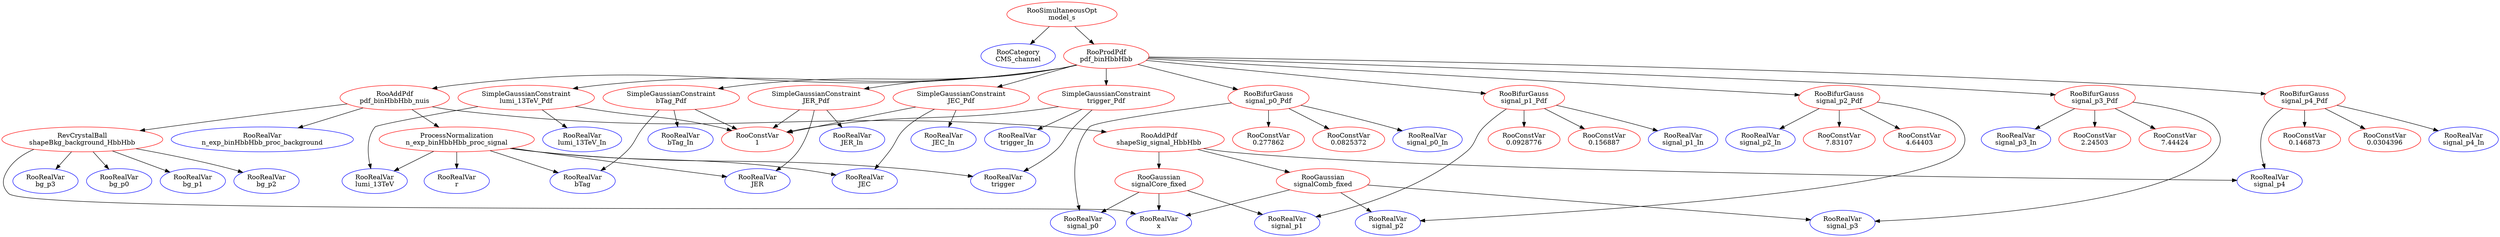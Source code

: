 digraph model_s{
"model_s" [ color=red, label="RooSimultaneousOpt\nmodel_s"];
"CMS_channel" [ color=blue, label="RooCategory\nCMS_channel"];
"pdf_binHbbHbb" [ color=red, label="RooProdPdf\npdf_binHbbHbb"];
"pdf_binHbbHbb_nuis" [ color=red, label="RooAddPdf\npdf_binHbbHbb_nuis"];
"shapeSig_signal_HbbHbb" [ color=red, label="RooAddPdf\nshapeSig_signal_HbbHbb"];
"signalCore_fixed" [ color=red, label="RooGaussian\nsignalCore_fixed"];
"x" [ color=blue, label="RooRealVar\nx"];
"signal_p0" [ color=blue, label="RooRealVar\nsignal_p0"];
"signal_p1" [ color=blue, label="RooRealVar\nsignal_p1"];
"signalComb_fixed" [ color=red, label="RooGaussian\nsignalComb_fixed"];
"signal_p2" [ color=blue, label="RooRealVar\nsignal_p2"];
"signal_p3" [ color=blue, label="RooRealVar\nsignal_p3"];
"signal_p4" [ color=blue, label="RooRealVar\nsignal_p4"];
"shapeBkg_background_HbbHbb" [ color=red, label="RevCrystalBall\nshapeBkg_background_HbbHbb"];
"bg_p0" [ color=blue, label="RooRealVar\nbg_p0"];
"bg_p1" [ color=blue, label="RooRealVar\nbg_p1"];
"bg_p2" [ color=blue, label="RooRealVar\nbg_p2"];
"bg_p3" [ color=blue, label="RooRealVar\nbg_p3"];
"n_exp_binHbbHbb_proc_signal" [ color=red, label="ProcessNormalization\nn_exp_binHbbHbb_proc_signal"];
"lumi_13TeV" [ color=blue, label="RooRealVar\nlumi_13TeV"];
"bTag" [ color=blue, label="RooRealVar\nbTag"];
"JER" [ color=blue, label="RooRealVar\nJER"];
"JEC" [ color=blue, label="RooRealVar\nJEC"];
"trigger" [ color=blue, label="RooRealVar\ntrigger"];
"r" [ color=blue, label="RooRealVar\nr"];
"n_exp_binHbbHbb_proc_background" [ color=blue, label="RooRealVar\nn_exp_binHbbHbb_proc_background"];
"lumi_13TeV_Pdf" [ color=red, label="SimpleGaussianConstraint\nlumi_13TeV_Pdf"];
"1" [ color=red, label="RooConstVar\n1"];
"lumi_13TeV_In" [ color=blue, label="RooRealVar\nlumi_13TeV_In"];
"bTag_Pdf" [ color=red, label="SimpleGaussianConstraint\nbTag_Pdf"];
"bTag_In" [ color=blue, label="RooRealVar\nbTag_In"];
"JER_Pdf" [ color=red, label="SimpleGaussianConstraint\nJER_Pdf"];
"JER_In" [ color=blue, label="RooRealVar\nJER_In"];
"JEC_Pdf" [ color=red, label="SimpleGaussianConstraint\nJEC_Pdf"];
"JEC_In" [ color=blue, label="RooRealVar\nJEC_In"];
"trigger_Pdf" [ color=red, label="SimpleGaussianConstraint\ntrigger_Pdf"];
"trigger_In" [ color=blue, label="RooRealVar\ntrigger_In"];
"signal_p0_Pdf" [ color=red, label="RooBifurGauss\nsignal_p0_Pdf"];
"0.277862" [ color=red, label="RooConstVar\n0.277862"];
"0.0825372" [ color=red, label="RooConstVar\n0.0825372"];
"signal_p0_In" [ color=blue, label="RooRealVar\nsignal_p0_In"];
"signal_p1_Pdf" [ color=red, label="RooBifurGauss\nsignal_p1_Pdf"];
"0.0928776" [ color=red, label="RooConstVar\n0.0928776"];
"0.156887" [ color=red, label="RooConstVar\n0.156887"];
"signal_p1_In" [ color=blue, label="RooRealVar\nsignal_p1_In"];
"signal_p2_Pdf" [ color=red, label="RooBifurGauss\nsignal_p2_Pdf"];
"7.83107" [ color=red, label="RooConstVar\n7.83107"];
"4.64403" [ color=red, label="RooConstVar\n4.64403"];
"signal_p2_In" [ color=blue, label="RooRealVar\nsignal_p2_In"];
"signal_p3_Pdf" [ color=red, label="RooBifurGauss\nsignal_p3_Pdf"];
"2.24503" [ color=red, label="RooConstVar\n2.24503"];
"7.44424" [ color=red, label="RooConstVar\n7.44424"];
"signal_p3_In" [ color=blue, label="RooRealVar\nsignal_p3_In"];
"signal_p4_Pdf" [ color=red, label="RooBifurGauss\nsignal_p4_Pdf"];
"0.146873" [ color=red, label="RooConstVar\n0.146873"];
"0.0304396" [ color=red, label="RooConstVar\n0.0304396"];
"signal_p4_In" [ color=blue, label="RooRealVar\nsignal_p4_In"];
"lumi_13TeV_Pdf" -> "lumi_13TeV_In";
"lumi_13TeV_Pdf" -> "lumi_13TeV";
"lumi_13TeV_Pdf" -> "1";
"bTag_Pdf" -> "1";
"bTag_Pdf" -> "bTag_In";
"bTag_Pdf" -> "bTag";
"JER_Pdf" -> "1";
"JER_Pdf" -> "JER";
"JER_Pdf" -> "JER_In";
"JEC_Pdf" -> "1";
"JEC_Pdf" -> "JEC_In";
"JEC_Pdf" -> "JEC";
"trigger_Pdf" -> "1";
"trigger_Pdf" -> "trigger";
"trigger_Pdf" -> "trigger_In";
"signal_p0_Pdf" -> "signal_p0_In";
"signal_p0_Pdf" -> "signal_p0";
"signal_p0_Pdf" -> "0.277862";
"signal_p0_Pdf" -> "0.0825372";
"signal_p1_Pdf" -> "signal_p1";
"signal_p1_Pdf" -> "signal_p1_In";
"signal_p1_Pdf" -> "0.0928776";
"signal_p1_Pdf" -> "0.156887";
"signal_p2_Pdf" -> "signal_p2";
"signal_p2_Pdf" -> "signal_p2_In";
"signal_p2_Pdf" -> "7.83107";
"signal_p2_Pdf" -> "4.64403";
"signal_p3_Pdf" -> "signal_p3_In";
"signal_p3_Pdf" -> "signal_p3";
"signal_p3_Pdf" -> "2.24503";
"signal_p3_Pdf" -> "7.44424";
"signal_p4_Pdf" -> "signal_p4_In";
"signal_p4_Pdf" -> "signal_p4";
"signal_p4_Pdf" -> "0.146873";
"signal_p4_Pdf" -> "0.0304396";
"n_exp_binHbbHbb_proc_signal" -> "r";
"n_exp_binHbbHbb_proc_signal" -> "lumi_13TeV";
"n_exp_binHbbHbb_proc_signal" -> "JER";
"n_exp_binHbbHbb_proc_signal" -> "trigger";
"n_exp_binHbbHbb_proc_signal" -> "bTag";
"n_exp_binHbbHbb_proc_signal" -> "JEC";
"pdf_binHbbHbb" -> "lumi_13TeV_Pdf";
"pdf_binHbbHbb" -> "bTag_Pdf";
"pdf_binHbbHbb" -> "JER_Pdf";
"pdf_binHbbHbb" -> "JEC_Pdf";
"pdf_binHbbHbb" -> "trigger_Pdf";
"pdf_binHbbHbb" -> "signal_p0_Pdf";
"pdf_binHbbHbb" -> "signal_p1_Pdf";
"pdf_binHbbHbb" -> "signal_p2_Pdf";
"pdf_binHbbHbb" -> "signal_p3_Pdf";
"pdf_binHbbHbb" -> "signal_p4_Pdf";
"pdf_binHbbHbb" -> "pdf_binHbbHbb_nuis";
"pdf_binHbbHbb_nuis" -> "n_exp_binHbbHbb_proc_signal";
"pdf_binHbbHbb_nuis" -> "n_exp_binHbbHbb_proc_background";
"pdf_binHbbHbb_nuis" -> "shapeSig_signal_HbbHbb";
"pdf_binHbbHbb_nuis" -> "shapeBkg_background_HbbHbb";
"shapeSig_signal_HbbHbb" -> "signal_p4";
"shapeSig_signal_HbbHbb" -> "signalCore_fixed";
"shapeSig_signal_HbbHbb" -> "signalComb_fixed";
"signalCore_fixed" -> "x";
"signalCore_fixed" -> "signal_p0";
"signalCore_fixed" -> "signal_p1";
"signalComb_fixed" -> "x";
"signalComb_fixed" -> "signal_p2";
"signalComb_fixed" -> "signal_p3";
"shapeBkg_background_HbbHbb" -> "x";
"shapeBkg_background_HbbHbb" -> "bg_p0";
"shapeBkg_background_HbbHbb" -> "bg_p1";
"shapeBkg_background_HbbHbb" -> "bg_p2";
"shapeBkg_background_HbbHbb" -> "bg_p3";
"model_s" -> "CMS_channel";
"model_s" -> "pdf_binHbbHbb";
}
